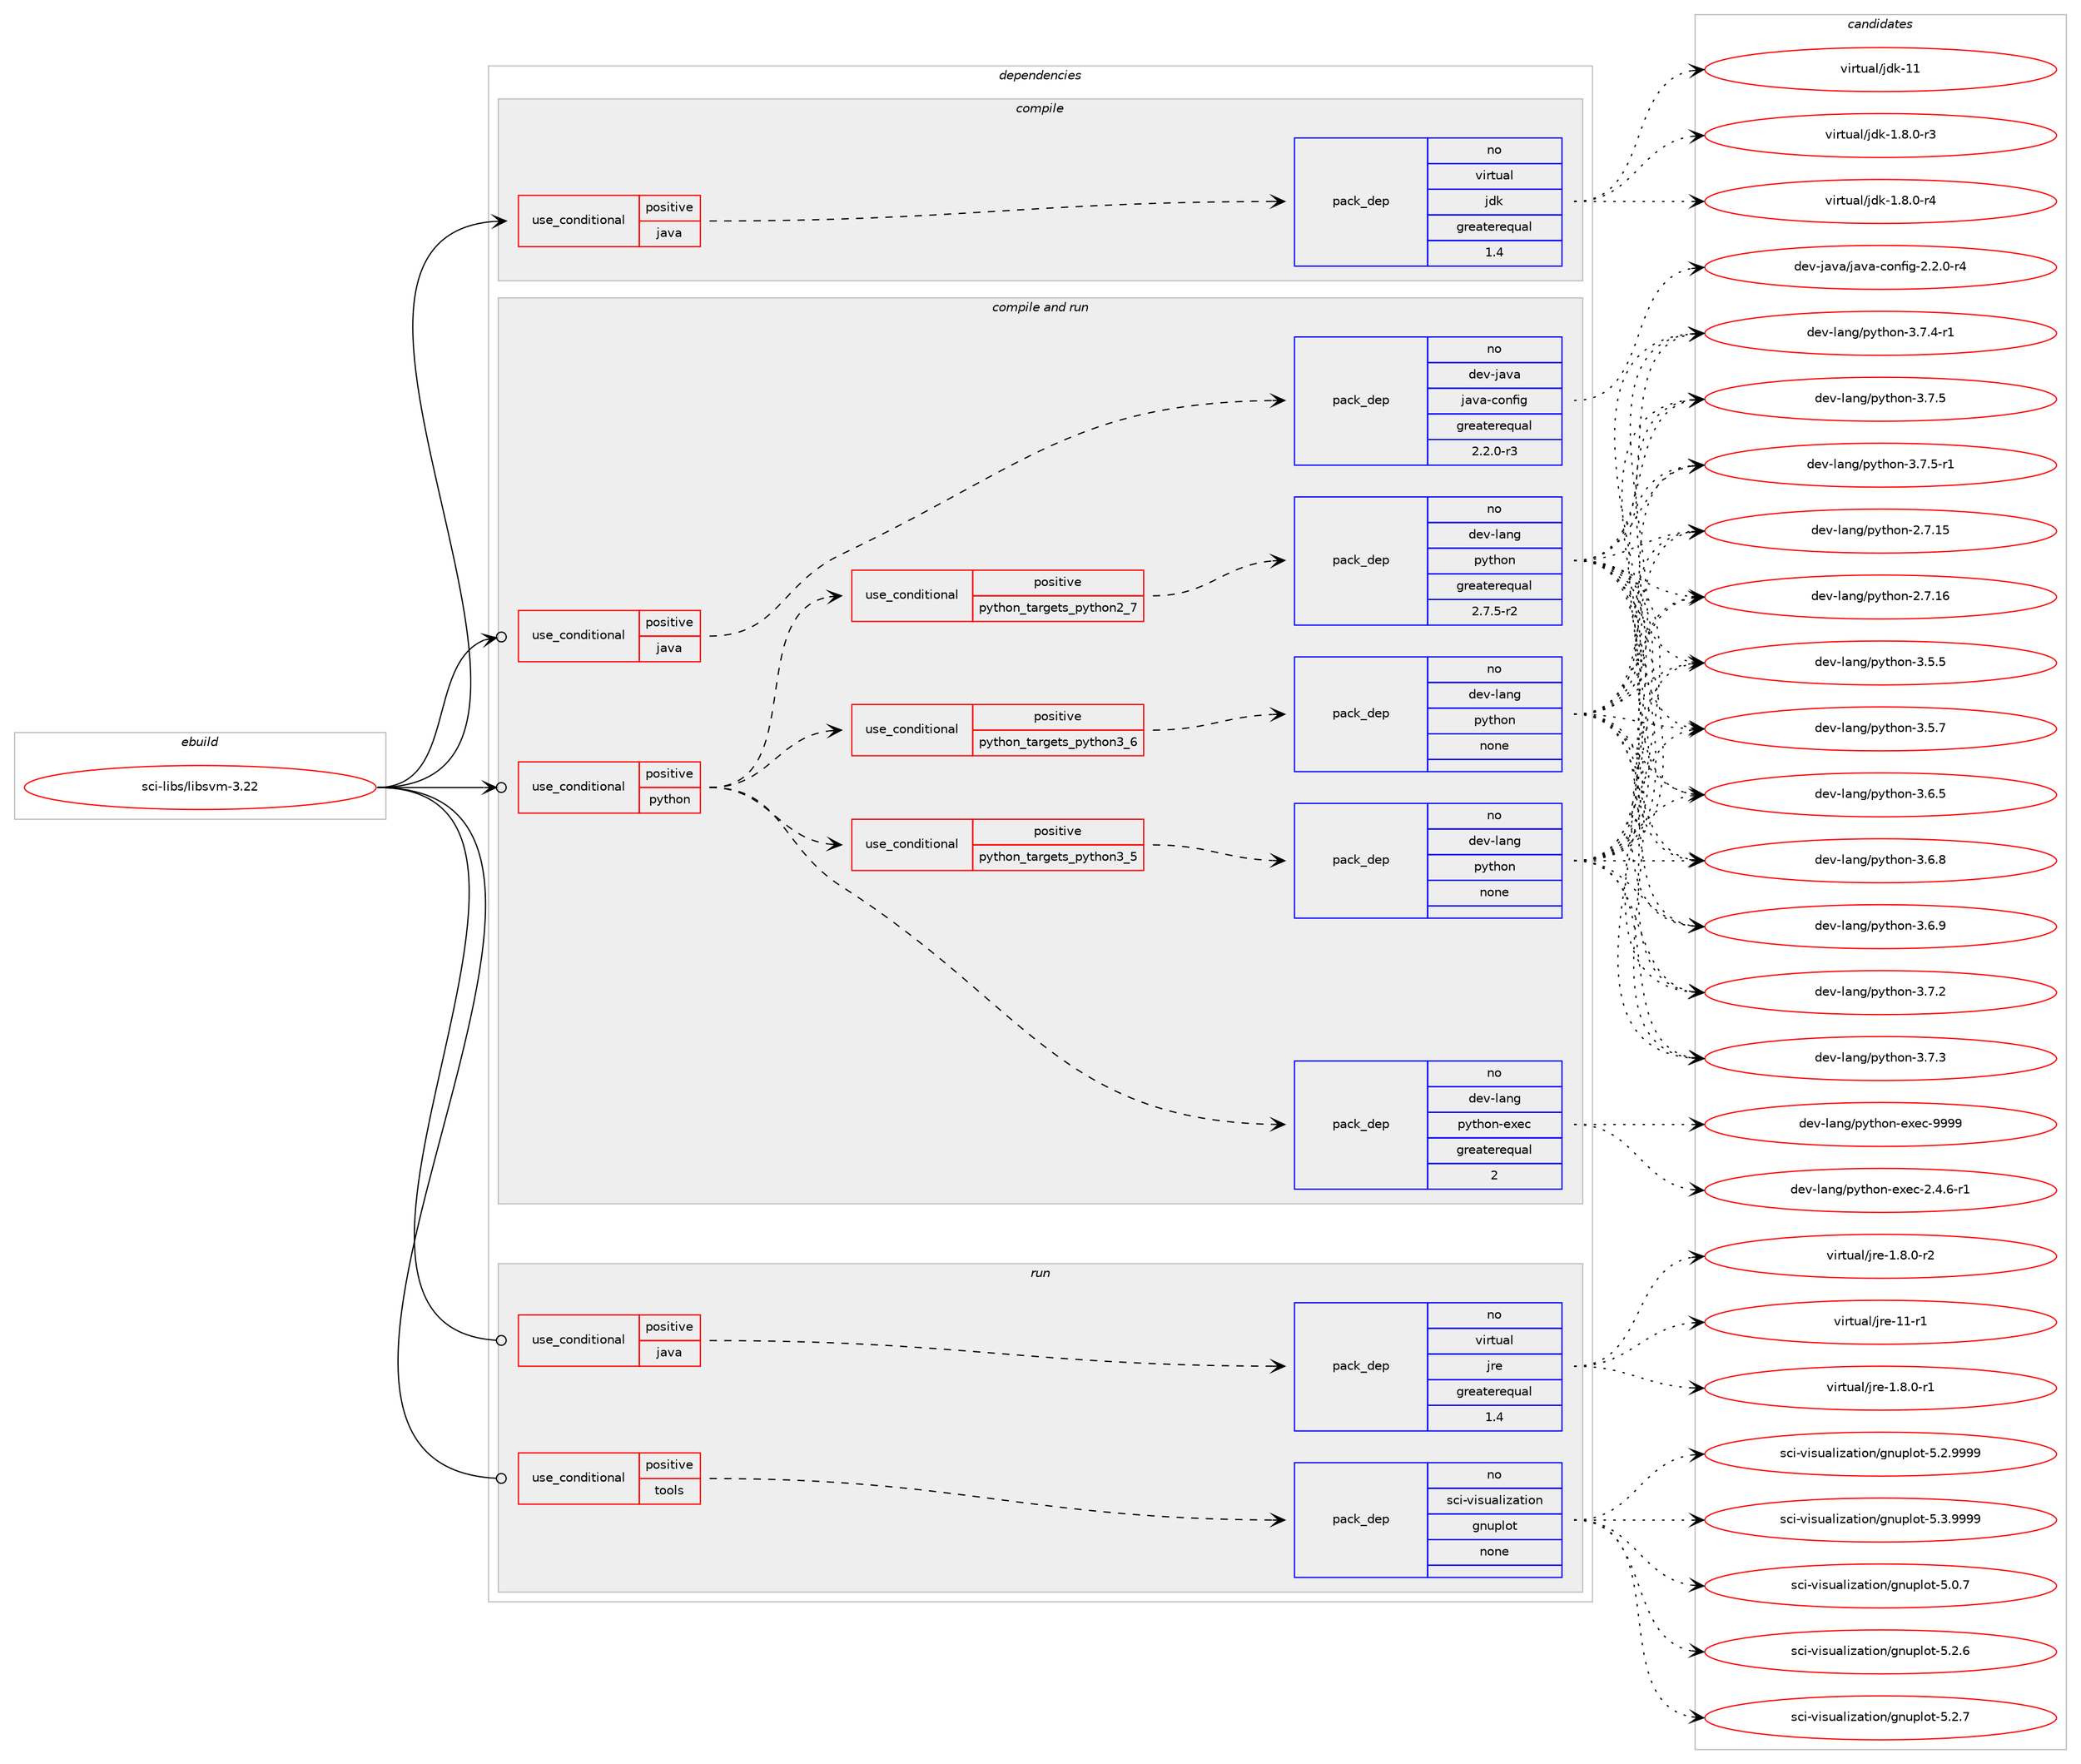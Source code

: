 digraph prolog {

# *************
# Graph options
# *************

newrank=true;
concentrate=true;
compound=true;
graph [rankdir=LR,fontname=Helvetica,fontsize=10,ranksep=1.5];#, ranksep=2.5, nodesep=0.2];
edge  [arrowhead=vee];
node  [fontname=Helvetica,fontsize=10];

# **********
# The ebuild
# **********

subgraph cluster_leftcol {
color=gray;
rank=same;
label=<<i>ebuild</i>>;
id [label="sci-libs/libsvm-3.22", color=red, width=4, href="../sci-libs/libsvm-3.22.svg"];
}

# ****************
# The dependencies
# ****************

subgraph cluster_midcol {
color=gray;
label=<<i>dependencies</i>>;
subgraph cluster_compile {
fillcolor="#eeeeee";
style=filled;
label=<<i>compile</i>>;
subgraph cond208391 {
dependency858203 [label=<<TABLE BORDER="0" CELLBORDER="1" CELLSPACING="0" CELLPADDING="4"><TR><TD ROWSPAN="3" CELLPADDING="10">use_conditional</TD></TR><TR><TD>positive</TD></TR><TR><TD>java</TD></TR></TABLE>>, shape=none, color=red];
subgraph pack634648 {
dependency858204 [label=<<TABLE BORDER="0" CELLBORDER="1" CELLSPACING="0" CELLPADDING="4" WIDTH="220"><TR><TD ROWSPAN="6" CELLPADDING="30">pack_dep</TD></TR><TR><TD WIDTH="110">no</TD></TR><TR><TD>virtual</TD></TR><TR><TD>jdk</TD></TR><TR><TD>greaterequal</TD></TR><TR><TD>1.4</TD></TR></TABLE>>, shape=none, color=blue];
}
dependency858203:e -> dependency858204:w [weight=20,style="dashed",arrowhead="vee"];
}
id:e -> dependency858203:w [weight=20,style="solid",arrowhead="vee"];
}
subgraph cluster_compileandrun {
fillcolor="#eeeeee";
style=filled;
label=<<i>compile and run</i>>;
subgraph cond208392 {
dependency858205 [label=<<TABLE BORDER="0" CELLBORDER="1" CELLSPACING="0" CELLPADDING="4"><TR><TD ROWSPAN="3" CELLPADDING="10">use_conditional</TD></TR><TR><TD>positive</TD></TR><TR><TD>java</TD></TR></TABLE>>, shape=none, color=red];
subgraph pack634649 {
dependency858206 [label=<<TABLE BORDER="0" CELLBORDER="1" CELLSPACING="0" CELLPADDING="4" WIDTH="220"><TR><TD ROWSPAN="6" CELLPADDING="30">pack_dep</TD></TR><TR><TD WIDTH="110">no</TD></TR><TR><TD>dev-java</TD></TR><TR><TD>java-config</TD></TR><TR><TD>greaterequal</TD></TR><TR><TD>2.2.0-r3</TD></TR></TABLE>>, shape=none, color=blue];
}
dependency858205:e -> dependency858206:w [weight=20,style="dashed",arrowhead="vee"];
}
id:e -> dependency858205:w [weight=20,style="solid",arrowhead="odotvee"];
subgraph cond208393 {
dependency858207 [label=<<TABLE BORDER="0" CELLBORDER="1" CELLSPACING="0" CELLPADDING="4"><TR><TD ROWSPAN="3" CELLPADDING="10">use_conditional</TD></TR><TR><TD>positive</TD></TR><TR><TD>python</TD></TR></TABLE>>, shape=none, color=red];
subgraph cond208394 {
dependency858208 [label=<<TABLE BORDER="0" CELLBORDER="1" CELLSPACING="0" CELLPADDING="4"><TR><TD ROWSPAN="3" CELLPADDING="10">use_conditional</TD></TR><TR><TD>positive</TD></TR><TR><TD>python_targets_python2_7</TD></TR></TABLE>>, shape=none, color=red];
subgraph pack634650 {
dependency858209 [label=<<TABLE BORDER="0" CELLBORDER="1" CELLSPACING="0" CELLPADDING="4" WIDTH="220"><TR><TD ROWSPAN="6" CELLPADDING="30">pack_dep</TD></TR><TR><TD WIDTH="110">no</TD></TR><TR><TD>dev-lang</TD></TR><TR><TD>python</TD></TR><TR><TD>greaterequal</TD></TR><TR><TD>2.7.5-r2</TD></TR></TABLE>>, shape=none, color=blue];
}
dependency858208:e -> dependency858209:w [weight=20,style="dashed",arrowhead="vee"];
}
dependency858207:e -> dependency858208:w [weight=20,style="dashed",arrowhead="vee"];
subgraph cond208395 {
dependency858210 [label=<<TABLE BORDER="0" CELLBORDER="1" CELLSPACING="0" CELLPADDING="4"><TR><TD ROWSPAN="3" CELLPADDING="10">use_conditional</TD></TR><TR><TD>positive</TD></TR><TR><TD>python_targets_python3_5</TD></TR></TABLE>>, shape=none, color=red];
subgraph pack634651 {
dependency858211 [label=<<TABLE BORDER="0" CELLBORDER="1" CELLSPACING="0" CELLPADDING="4" WIDTH="220"><TR><TD ROWSPAN="6" CELLPADDING="30">pack_dep</TD></TR><TR><TD WIDTH="110">no</TD></TR><TR><TD>dev-lang</TD></TR><TR><TD>python</TD></TR><TR><TD>none</TD></TR><TR><TD></TD></TR></TABLE>>, shape=none, color=blue];
}
dependency858210:e -> dependency858211:w [weight=20,style="dashed",arrowhead="vee"];
}
dependency858207:e -> dependency858210:w [weight=20,style="dashed",arrowhead="vee"];
subgraph cond208396 {
dependency858212 [label=<<TABLE BORDER="0" CELLBORDER="1" CELLSPACING="0" CELLPADDING="4"><TR><TD ROWSPAN="3" CELLPADDING="10">use_conditional</TD></TR><TR><TD>positive</TD></TR><TR><TD>python_targets_python3_6</TD></TR></TABLE>>, shape=none, color=red];
subgraph pack634652 {
dependency858213 [label=<<TABLE BORDER="0" CELLBORDER="1" CELLSPACING="0" CELLPADDING="4" WIDTH="220"><TR><TD ROWSPAN="6" CELLPADDING="30">pack_dep</TD></TR><TR><TD WIDTH="110">no</TD></TR><TR><TD>dev-lang</TD></TR><TR><TD>python</TD></TR><TR><TD>none</TD></TR><TR><TD></TD></TR></TABLE>>, shape=none, color=blue];
}
dependency858212:e -> dependency858213:w [weight=20,style="dashed",arrowhead="vee"];
}
dependency858207:e -> dependency858212:w [weight=20,style="dashed",arrowhead="vee"];
subgraph pack634653 {
dependency858214 [label=<<TABLE BORDER="0" CELLBORDER="1" CELLSPACING="0" CELLPADDING="4" WIDTH="220"><TR><TD ROWSPAN="6" CELLPADDING="30">pack_dep</TD></TR><TR><TD WIDTH="110">no</TD></TR><TR><TD>dev-lang</TD></TR><TR><TD>python-exec</TD></TR><TR><TD>greaterequal</TD></TR><TR><TD>2</TD></TR></TABLE>>, shape=none, color=blue];
}
dependency858207:e -> dependency858214:w [weight=20,style="dashed",arrowhead="vee"];
}
id:e -> dependency858207:w [weight=20,style="solid",arrowhead="odotvee"];
}
subgraph cluster_run {
fillcolor="#eeeeee";
style=filled;
label=<<i>run</i>>;
subgraph cond208397 {
dependency858215 [label=<<TABLE BORDER="0" CELLBORDER="1" CELLSPACING="0" CELLPADDING="4"><TR><TD ROWSPAN="3" CELLPADDING="10">use_conditional</TD></TR><TR><TD>positive</TD></TR><TR><TD>java</TD></TR></TABLE>>, shape=none, color=red];
subgraph pack634654 {
dependency858216 [label=<<TABLE BORDER="0" CELLBORDER="1" CELLSPACING="0" CELLPADDING="4" WIDTH="220"><TR><TD ROWSPAN="6" CELLPADDING="30">pack_dep</TD></TR><TR><TD WIDTH="110">no</TD></TR><TR><TD>virtual</TD></TR><TR><TD>jre</TD></TR><TR><TD>greaterequal</TD></TR><TR><TD>1.4</TD></TR></TABLE>>, shape=none, color=blue];
}
dependency858215:e -> dependency858216:w [weight=20,style="dashed",arrowhead="vee"];
}
id:e -> dependency858215:w [weight=20,style="solid",arrowhead="odot"];
subgraph cond208398 {
dependency858217 [label=<<TABLE BORDER="0" CELLBORDER="1" CELLSPACING="0" CELLPADDING="4"><TR><TD ROWSPAN="3" CELLPADDING="10">use_conditional</TD></TR><TR><TD>positive</TD></TR><TR><TD>tools</TD></TR></TABLE>>, shape=none, color=red];
subgraph pack634655 {
dependency858218 [label=<<TABLE BORDER="0" CELLBORDER="1" CELLSPACING="0" CELLPADDING="4" WIDTH="220"><TR><TD ROWSPAN="6" CELLPADDING="30">pack_dep</TD></TR><TR><TD WIDTH="110">no</TD></TR><TR><TD>sci-visualization</TD></TR><TR><TD>gnuplot</TD></TR><TR><TD>none</TD></TR><TR><TD></TD></TR></TABLE>>, shape=none, color=blue];
}
dependency858217:e -> dependency858218:w [weight=20,style="dashed",arrowhead="vee"];
}
id:e -> dependency858217:w [weight=20,style="solid",arrowhead="odot"];
}
}

# **************
# The candidates
# **************

subgraph cluster_choices {
rank=same;
color=gray;
label=<<i>candidates</i>>;

subgraph choice634648 {
color=black;
nodesep=1;
choice11810511411611797108471061001074549465646484511451 [label="virtual/jdk-1.8.0-r3", color=red, width=4,href="../virtual/jdk-1.8.0-r3.svg"];
choice11810511411611797108471061001074549465646484511452 [label="virtual/jdk-1.8.0-r4", color=red, width=4,href="../virtual/jdk-1.8.0-r4.svg"];
choice1181051141161179710847106100107454949 [label="virtual/jdk-11", color=red, width=4,href="../virtual/jdk-11.svg"];
dependency858204:e -> choice11810511411611797108471061001074549465646484511451:w [style=dotted,weight="100"];
dependency858204:e -> choice11810511411611797108471061001074549465646484511452:w [style=dotted,weight="100"];
dependency858204:e -> choice1181051141161179710847106100107454949:w [style=dotted,weight="100"];
}
subgraph choice634649 {
color=black;
nodesep=1;
choice10010111845106971189747106971189745991111101021051034550465046484511452 [label="dev-java/java-config-2.2.0-r4", color=red, width=4,href="../dev-java/java-config-2.2.0-r4.svg"];
dependency858206:e -> choice10010111845106971189747106971189745991111101021051034550465046484511452:w [style=dotted,weight="100"];
}
subgraph choice634650 {
color=black;
nodesep=1;
choice10010111845108971101034711212111610411111045504655464953 [label="dev-lang/python-2.7.15", color=red, width=4,href="../dev-lang/python-2.7.15.svg"];
choice10010111845108971101034711212111610411111045504655464954 [label="dev-lang/python-2.7.16", color=red, width=4,href="../dev-lang/python-2.7.16.svg"];
choice100101118451089711010347112121116104111110455146534653 [label="dev-lang/python-3.5.5", color=red, width=4,href="../dev-lang/python-3.5.5.svg"];
choice100101118451089711010347112121116104111110455146534655 [label="dev-lang/python-3.5.7", color=red, width=4,href="../dev-lang/python-3.5.7.svg"];
choice100101118451089711010347112121116104111110455146544653 [label="dev-lang/python-3.6.5", color=red, width=4,href="../dev-lang/python-3.6.5.svg"];
choice100101118451089711010347112121116104111110455146544656 [label="dev-lang/python-3.6.8", color=red, width=4,href="../dev-lang/python-3.6.8.svg"];
choice100101118451089711010347112121116104111110455146544657 [label="dev-lang/python-3.6.9", color=red, width=4,href="../dev-lang/python-3.6.9.svg"];
choice100101118451089711010347112121116104111110455146554650 [label="dev-lang/python-3.7.2", color=red, width=4,href="../dev-lang/python-3.7.2.svg"];
choice100101118451089711010347112121116104111110455146554651 [label="dev-lang/python-3.7.3", color=red, width=4,href="../dev-lang/python-3.7.3.svg"];
choice1001011184510897110103471121211161041111104551465546524511449 [label="dev-lang/python-3.7.4-r1", color=red, width=4,href="../dev-lang/python-3.7.4-r1.svg"];
choice100101118451089711010347112121116104111110455146554653 [label="dev-lang/python-3.7.5", color=red, width=4,href="../dev-lang/python-3.7.5.svg"];
choice1001011184510897110103471121211161041111104551465546534511449 [label="dev-lang/python-3.7.5-r1", color=red, width=4,href="../dev-lang/python-3.7.5-r1.svg"];
dependency858209:e -> choice10010111845108971101034711212111610411111045504655464953:w [style=dotted,weight="100"];
dependency858209:e -> choice10010111845108971101034711212111610411111045504655464954:w [style=dotted,weight="100"];
dependency858209:e -> choice100101118451089711010347112121116104111110455146534653:w [style=dotted,weight="100"];
dependency858209:e -> choice100101118451089711010347112121116104111110455146534655:w [style=dotted,weight="100"];
dependency858209:e -> choice100101118451089711010347112121116104111110455146544653:w [style=dotted,weight="100"];
dependency858209:e -> choice100101118451089711010347112121116104111110455146544656:w [style=dotted,weight="100"];
dependency858209:e -> choice100101118451089711010347112121116104111110455146544657:w [style=dotted,weight="100"];
dependency858209:e -> choice100101118451089711010347112121116104111110455146554650:w [style=dotted,weight="100"];
dependency858209:e -> choice100101118451089711010347112121116104111110455146554651:w [style=dotted,weight="100"];
dependency858209:e -> choice1001011184510897110103471121211161041111104551465546524511449:w [style=dotted,weight="100"];
dependency858209:e -> choice100101118451089711010347112121116104111110455146554653:w [style=dotted,weight="100"];
dependency858209:e -> choice1001011184510897110103471121211161041111104551465546534511449:w [style=dotted,weight="100"];
}
subgraph choice634651 {
color=black;
nodesep=1;
choice10010111845108971101034711212111610411111045504655464953 [label="dev-lang/python-2.7.15", color=red, width=4,href="../dev-lang/python-2.7.15.svg"];
choice10010111845108971101034711212111610411111045504655464954 [label="dev-lang/python-2.7.16", color=red, width=4,href="../dev-lang/python-2.7.16.svg"];
choice100101118451089711010347112121116104111110455146534653 [label="dev-lang/python-3.5.5", color=red, width=4,href="../dev-lang/python-3.5.5.svg"];
choice100101118451089711010347112121116104111110455146534655 [label="dev-lang/python-3.5.7", color=red, width=4,href="../dev-lang/python-3.5.7.svg"];
choice100101118451089711010347112121116104111110455146544653 [label="dev-lang/python-3.6.5", color=red, width=4,href="../dev-lang/python-3.6.5.svg"];
choice100101118451089711010347112121116104111110455146544656 [label="dev-lang/python-3.6.8", color=red, width=4,href="../dev-lang/python-3.6.8.svg"];
choice100101118451089711010347112121116104111110455146544657 [label="dev-lang/python-3.6.9", color=red, width=4,href="../dev-lang/python-3.6.9.svg"];
choice100101118451089711010347112121116104111110455146554650 [label="dev-lang/python-3.7.2", color=red, width=4,href="../dev-lang/python-3.7.2.svg"];
choice100101118451089711010347112121116104111110455146554651 [label="dev-lang/python-3.7.3", color=red, width=4,href="../dev-lang/python-3.7.3.svg"];
choice1001011184510897110103471121211161041111104551465546524511449 [label="dev-lang/python-3.7.4-r1", color=red, width=4,href="../dev-lang/python-3.7.4-r1.svg"];
choice100101118451089711010347112121116104111110455146554653 [label="dev-lang/python-3.7.5", color=red, width=4,href="../dev-lang/python-3.7.5.svg"];
choice1001011184510897110103471121211161041111104551465546534511449 [label="dev-lang/python-3.7.5-r1", color=red, width=4,href="../dev-lang/python-3.7.5-r1.svg"];
dependency858211:e -> choice10010111845108971101034711212111610411111045504655464953:w [style=dotted,weight="100"];
dependency858211:e -> choice10010111845108971101034711212111610411111045504655464954:w [style=dotted,weight="100"];
dependency858211:e -> choice100101118451089711010347112121116104111110455146534653:w [style=dotted,weight="100"];
dependency858211:e -> choice100101118451089711010347112121116104111110455146534655:w [style=dotted,weight="100"];
dependency858211:e -> choice100101118451089711010347112121116104111110455146544653:w [style=dotted,weight="100"];
dependency858211:e -> choice100101118451089711010347112121116104111110455146544656:w [style=dotted,weight="100"];
dependency858211:e -> choice100101118451089711010347112121116104111110455146544657:w [style=dotted,weight="100"];
dependency858211:e -> choice100101118451089711010347112121116104111110455146554650:w [style=dotted,weight="100"];
dependency858211:e -> choice100101118451089711010347112121116104111110455146554651:w [style=dotted,weight="100"];
dependency858211:e -> choice1001011184510897110103471121211161041111104551465546524511449:w [style=dotted,weight="100"];
dependency858211:e -> choice100101118451089711010347112121116104111110455146554653:w [style=dotted,weight="100"];
dependency858211:e -> choice1001011184510897110103471121211161041111104551465546534511449:w [style=dotted,weight="100"];
}
subgraph choice634652 {
color=black;
nodesep=1;
choice10010111845108971101034711212111610411111045504655464953 [label="dev-lang/python-2.7.15", color=red, width=4,href="../dev-lang/python-2.7.15.svg"];
choice10010111845108971101034711212111610411111045504655464954 [label="dev-lang/python-2.7.16", color=red, width=4,href="../dev-lang/python-2.7.16.svg"];
choice100101118451089711010347112121116104111110455146534653 [label="dev-lang/python-3.5.5", color=red, width=4,href="../dev-lang/python-3.5.5.svg"];
choice100101118451089711010347112121116104111110455146534655 [label="dev-lang/python-3.5.7", color=red, width=4,href="../dev-lang/python-3.5.7.svg"];
choice100101118451089711010347112121116104111110455146544653 [label="dev-lang/python-3.6.5", color=red, width=4,href="../dev-lang/python-3.6.5.svg"];
choice100101118451089711010347112121116104111110455146544656 [label="dev-lang/python-3.6.8", color=red, width=4,href="../dev-lang/python-3.6.8.svg"];
choice100101118451089711010347112121116104111110455146544657 [label="dev-lang/python-3.6.9", color=red, width=4,href="../dev-lang/python-3.6.9.svg"];
choice100101118451089711010347112121116104111110455146554650 [label="dev-lang/python-3.7.2", color=red, width=4,href="../dev-lang/python-3.7.2.svg"];
choice100101118451089711010347112121116104111110455146554651 [label="dev-lang/python-3.7.3", color=red, width=4,href="../dev-lang/python-3.7.3.svg"];
choice1001011184510897110103471121211161041111104551465546524511449 [label="dev-lang/python-3.7.4-r1", color=red, width=4,href="../dev-lang/python-3.7.4-r1.svg"];
choice100101118451089711010347112121116104111110455146554653 [label="dev-lang/python-3.7.5", color=red, width=4,href="../dev-lang/python-3.7.5.svg"];
choice1001011184510897110103471121211161041111104551465546534511449 [label="dev-lang/python-3.7.5-r1", color=red, width=4,href="../dev-lang/python-3.7.5-r1.svg"];
dependency858213:e -> choice10010111845108971101034711212111610411111045504655464953:w [style=dotted,weight="100"];
dependency858213:e -> choice10010111845108971101034711212111610411111045504655464954:w [style=dotted,weight="100"];
dependency858213:e -> choice100101118451089711010347112121116104111110455146534653:w [style=dotted,weight="100"];
dependency858213:e -> choice100101118451089711010347112121116104111110455146534655:w [style=dotted,weight="100"];
dependency858213:e -> choice100101118451089711010347112121116104111110455146544653:w [style=dotted,weight="100"];
dependency858213:e -> choice100101118451089711010347112121116104111110455146544656:w [style=dotted,weight="100"];
dependency858213:e -> choice100101118451089711010347112121116104111110455146544657:w [style=dotted,weight="100"];
dependency858213:e -> choice100101118451089711010347112121116104111110455146554650:w [style=dotted,weight="100"];
dependency858213:e -> choice100101118451089711010347112121116104111110455146554651:w [style=dotted,weight="100"];
dependency858213:e -> choice1001011184510897110103471121211161041111104551465546524511449:w [style=dotted,weight="100"];
dependency858213:e -> choice100101118451089711010347112121116104111110455146554653:w [style=dotted,weight="100"];
dependency858213:e -> choice1001011184510897110103471121211161041111104551465546534511449:w [style=dotted,weight="100"];
}
subgraph choice634653 {
color=black;
nodesep=1;
choice10010111845108971101034711212111610411111045101120101994550465246544511449 [label="dev-lang/python-exec-2.4.6-r1", color=red, width=4,href="../dev-lang/python-exec-2.4.6-r1.svg"];
choice10010111845108971101034711212111610411111045101120101994557575757 [label="dev-lang/python-exec-9999", color=red, width=4,href="../dev-lang/python-exec-9999.svg"];
dependency858214:e -> choice10010111845108971101034711212111610411111045101120101994550465246544511449:w [style=dotted,weight="100"];
dependency858214:e -> choice10010111845108971101034711212111610411111045101120101994557575757:w [style=dotted,weight="100"];
}
subgraph choice634654 {
color=black;
nodesep=1;
choice11810511411611797108471061141014549465646484511449 [label="virtual/jre-1.8.0-r1", color=red, width=4,href="../virtual/jre-1.8.0-r1.svg"];
choice11810511411611797108471061141014549465646484511450 [label="virtual/jre-1.8.0-r2", color=red, width=4,href="../virtual/jre-1.8.0-r2.svg"];
choice11810511411611797108471061141014549494511449 [label="virtual/jre-11-r1", color=red, width=4,href="../virtual/jre-11-r1.svg"];
dependency858216:e -> choice11810511411611797108471061141014549465646484511449:w [style=dotted,weight="100"];
dependency858216:e -> choice11810511411611797108471061141014549465646484511450:w [style=dotted,weight="100"];
dependency858216:e -> choice11810511411611797108471061141014549494511449:w [style=dotted,weight="100"];
}
subgraph choice634655 {
color=black;
nodesep=1;
choice1159910545118105115117971081051229711610511111047103110117112108111116455346484655 [label="sci-visualization/gnuplot-5.0.7", color=red, width=4,href="../sci-visualization/gnuplot-5.0.7.svg"];
choice1159910545118105115117971081051229711610511111047103110117112108111116455346504654 [label="sci-visualization/gnuplot-5.2.6", color=red, width=4,href="../sci-visualization/gnuplot-5.2.6.svg"];
choice1159910545118105115117971081051229711610511111047103110117112108111116455346504655 [label="sci-visualization/gnuplot-5.2.7", color=red, width=4,href="../sci-visualization/gnuplot-5.2.7.svg"];
choice1159910545118105115117971081051229711610511111047103110117112108111116455346504657575757 [label="sci-visualization/gnuplot-5.2.9999", color=red, width=4,href="../sci-visualization/gnuplot-5.2.9999.svg"];
choice1159910545118105115117971081051229711610511111047103110117112108111116455346514657575757 [label="sci-visualization/gnuplot-5.3.9999", color=red, width=4,href="../sci-visualization/gnuplot-5.3.9999.svg"];
dependency858218:e -> choice1159910545118105115117971081051229711610511111047103110117112108111116455346484655:w [style=dotted,weight="100"];
dependency858218:e -> choice1159910545118105115117971081051229711610511111047103110117112108111116455346504654:w [style=dotted,weight="100"];
dependency858218:e -> choice1159910545118105115117971081051229711610511111047103110117112108111116455346504655:w [style=dotted,weight="100"];
dependency858218:e -> choice1159910545118105115117971081051229711610511111047103110117112108111116455346504657575757:w [style=dotted,weight="100"];
dependency858218:e -> choice1159910545118105115117971081051229711610511111047103110117112108111116455346514657575757:w [style=dotted,weight="100"];
}
}

}
